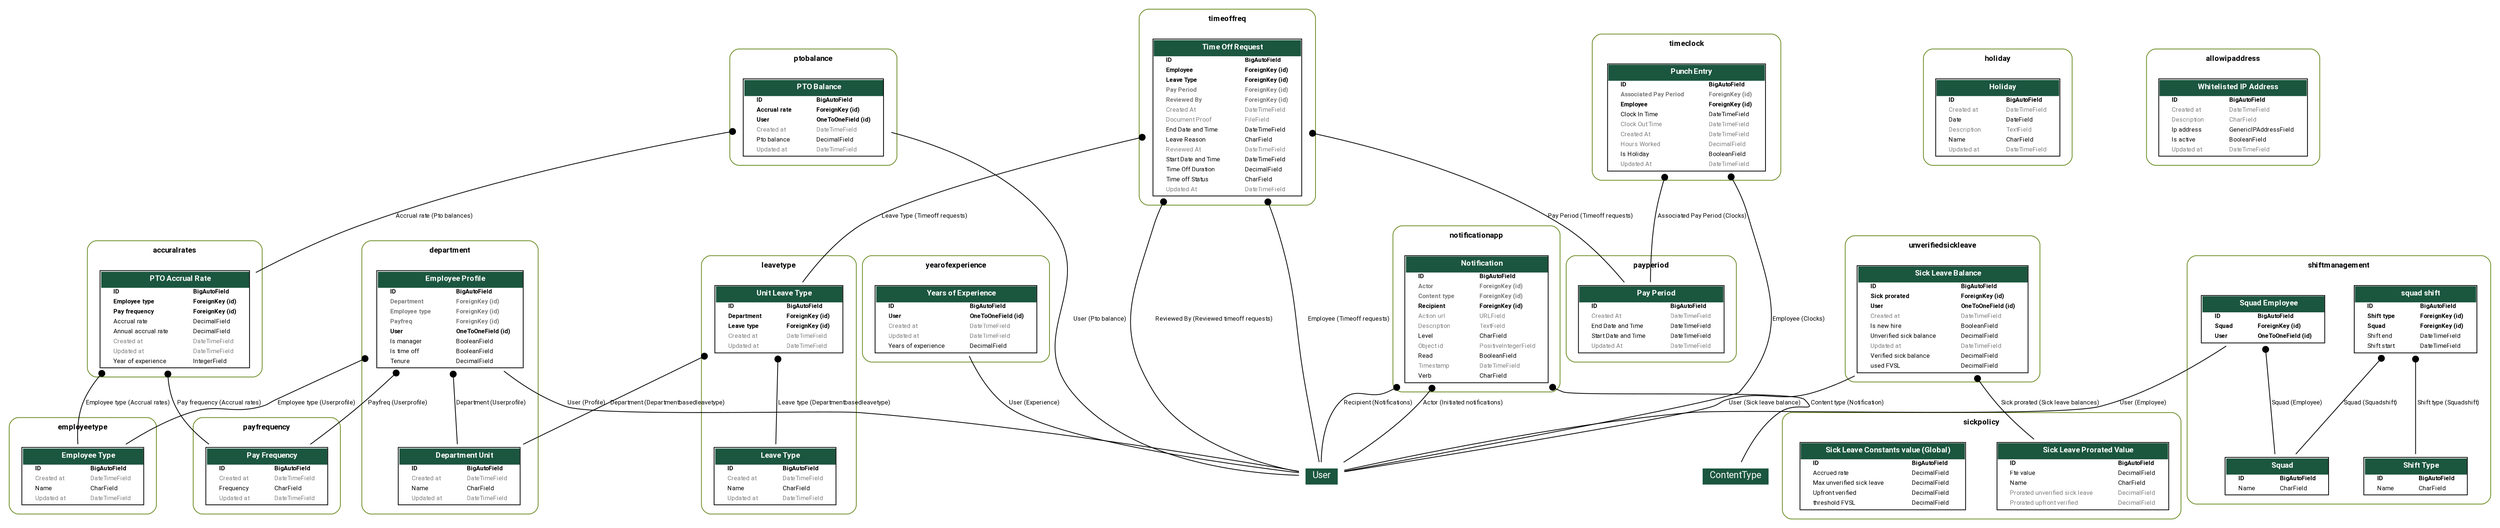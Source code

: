 digraph model_graph {
	graph [bb="0,0,3348,683.5",
		fontname=Roboto,
		fontsize=8,
		rankdir=TB,
		splines=true
	];
	node [fontname=Roboto,
		fontsize=8,
		label="\N",
		shape=plaintext
	];
	edge [fontname=Roboto,
		fontsize=8
	];
	subgraph cluster_department {
		graph [bb="459,14.5,689,372.5",
			color=olivedrab4,
			label=<
          <TABLE BORDER="0" CELLBORDER="0" CELLSPACING="0">
          <TR><TD COLSPAN="2" CELLPADDING="4" ALIGN="CENTER">
          <FONT FACE="Roboto" COLOR="Black" POINT-SIZE="10">
          <B>department</B>
          </FONT>
          </TD></TR>
          </TABLE>
          >,
			lheight=0.27,
			lp="574,358.88",
			lwidth=2.30,
			style=rounded
		];
		department_models_Department	[height=1.1562,
			label=<
      <TABLE BGCOLOR="white" BORDER="1" CELLBORDER="0" CELLSPACING="0">
      <TR><TD COLSPAN="2" CELLPADDING="5" ALIGN="CENTER" BGCOLOR="#1b563f">
      <FONT FACE="Roboto" COLOR="white" POINT-SIZE="10"><B>
      Department Unit
      </B></FONT></TD></TR>
    
    
      <TR><TD ALIGN="LEFT" BORDER="0">
      <FONT FACE="Roboto"><B>ID</B></FONT>
      </TD><TD ALIGN="LEFT">
      <FONT FACE="Roboto"><B>BigAutoField</B></FONT>
      </TD></TR>
    
    
    
      <TR><TD ALIGN="LEFT" BORDER="0">
      <FONT COLOR="#7B7B7B" FACE="Roboto">Created at</FONT>
      </TD><TD ALIGN="LEFT">
      <FONT COLOR="#7B7B7B" FACE="Roboto">DateTimeField</FONT>
      </TD></TR>
    
    
    
      <TR><TD ALIGN="LEFT" BORDER="0">
      <FONT FACE="Roboto">Name</FONT>
      </TD><TD ALIGN="LEFT">
      <FONT FACE="Roboto">CharField</FONT>
      </TD></TR>
    
    
    
      <TR><TD ALIGN="LEFT" BORDER="0">
      <FONT COLOR="#7B7B7B" FACE="Roboto">Updated at</FONT>
      </TD><TD ALIGN="LEFT">
      <FONT COLOR="#7B7B7B" FACE="Roboto">DateTimeField</FONT>
      </TD></TR>
    
    
      </TABLE>
      >,
			pos="588,64.125",
			width=2.3924];
		department_models_UserProfile	[height=1.8785,
			label=<
      <TABLE BGCOLOR="white" BORDER="1" CELLBORDER="0" CELLSPACING="0">
      <TR><TD COLSPAN="2" CELLPADDING="5" ALIGN="CENTER" BGCOLOR="#1b563f">
      <FONT FACE="Roboto" COLOR="white" POINT-SIZE="10"><B>
      Employee Profile
      </B></FONT></TD></TR>
    
    
      <TR><TD ALIGN="LEFT" BORDER="0">
      <FONT FACE="Roboto"><B>ID</B></FONT>
      </TD><TD ALIGN="LEFT">
      <FONT FACE="Roboto"><B>BigAutoField</B></FONT>
      </TD></TR>
    
    
    
      <TR><TD ALIGN="LEFT" BORDER="0">
      <FONT COLOR="#7B7B7B" FACE="Roboto"><B>Department</B></FONT>
      </TD><TD ALIGN="LEFT">
      <FONT COLOR="#7B7B7B" FACE="Roboto"><B>ForeignKey (id)</B></FONT>
      </TD></TR>
    
    
    
      <TR><TD ALIGN="LEFT" BORDER="0">
      <FONT COLOR="#7B7B7B" FACE="Roboto"><B>Employee type</B></FONT>
      </TD><TD ALIGN="LEFT">
      <FONT COLOR="#7B7B7B" FACE="Roboto"><B>ForeignKey (id)</B></FONT>
      </TD></TR>
    
    
    
      <TR><TD ALIGN="LEFT" BORDER="0">
      <FONT COLOR="#7B7B7B" FACE="Roboto"><B>Payfreq</B></FONT>
      </TD><TD ALIGN="LEFT">
      <FONT COLOR="#7B7B7B" FACE="Roboto"><B>ForeignKey (id)</B></FONT>
      </TD></TR>
    
    
    
      <TR><TD ALIGN="LEFT" BORDER="0">
      <FONT FACE="Roboto"><B>User</B></FONT>
      </TD><TD ALIGN="LEFT">
      <FONT FACE="Roboto"><B>OneToOneField (id)</B></FONT>
      </TD></TR>
    
    
    
      <TR><TD ALIGN="LEFT" BORDER="0">
      <FONT FACE="Roboto">Is manager</FONT>
      </TD><TD ALIGN="LEFT">
      <FONT FACE="Roboto">BooleanField</FONT>
      </TD></TR>
    
    
    
      <TR><TD ALIGN="LEFT" BORDER="0">
      <FONT FACE="Roboto">Is time off</FONT>
      </TD><TD ALIGN="LEFT">
      <FONT FACE="Roboto">BooleanField</FONT>
      </TD></TR>
    
    
    
      <TR><TD ALIGN="LEFT" BORDER="0">
      <FONT FACE="Roboto">Tenure</FONT>
      </TD><TD ALIGN="LEFT">
      <FONT FACE="Roboto">DecimalField</FONT>
      </TD></TR>
    
    
      </TABLE>
      >,
			pos="574,269.62",
			width=2.9653];
		department_models_UserProfile -> department_models_Department	[arrowhead=none,
			arrowtail=dot,
			dir=both,
			label=" Department (Userprofile)",
			lp="627.88,160",
			pos="s,578.54,202.23 579.14,193.51 580.01,180.82 580.9,167.79 581.75,155.5 582.87,139.18 584.12,121.21 585.19,105.61"];
	}
	subgraph cluster_payfrequency {
		graph [bb="243,14.5,434,141",
			color=olivedrab4,
			label=<
          <TABLE BORDER="0" CELLBORDER="0" CELLSPACING="0">
          <TR><TD COLSPAN="2" CELLPADDING="4" ALIGN="CENTER">
          <FONT FACE="Roboto" COLOR="Black" POINT-SIZE="10">
          <B>payfrequency</B>
          </FONT>
          </TD></TR>
          </TABLE>
          >,
			lheight=0.27,
			lp="338.5,127.38",
			lwidth=2.43,
			style=rounded
		];
		payfrequency_models_Pay_Frequency	[height=1.1562,
			label=<
      <TABLE BGCOLOR="white" BORDER="1" CELLBORDER="0" CELLSPACING="0">
      <TR><TD COLSPAN="2" CELLPADDING="5" ALIGN="CENTER" BGCOLOR="#1b563f">
      <FONT FACE="Roboto" COLOR="white" POINT-SIZE="10"><B>
      Pay Frequency
      </B></FONT></TD></TR>
    
    
      <TR><TD ALIGN="LEFT" BORDER="0">
      <FONT FACE="Roboto"><B>ID</B></FONT>
      </TD><TD ALIGN="LEFT">
      <FONT FACE="Roboto"><B>BigAutoField</B></FONT>
      </TD></TR>
    
    
    
      <TR><TD ALIGN="LEFT" BORDER="0">
      <FONT COLOR="#7B7B7B" FACE="Roboto">Created at</FONT>
      </TD><TD ALIGN="LEFT">
      <FONT COLOR="#7B7B7B" FACE="Roboto">DateTimeField</FONT>
      </TD></TR>
    
    
    
      <TR><TD ALIGN="LEFT" BORDER="0">
      <FONT FACE="Roboto">Frequency</FONT>
      </TD><TD ALIGN="LEFT">
      <FONT FACE="Roboto">CharField</FONT>
      </TD></TR>
    
    
    
      <TR><TD ALIGN="LEFT" BORDER="0">
      <FONT COLOR="#7B7B7B" FACE="Roboto">Updated at</FONT>
      </TD><TD ALIGN="LEFT">
      <FONT COLOR="#7B7B7B" FACE="Roboto">DateTimeField</FONT>
      </TD></TR>
    
    
      </TABLE>
      >,
			pos="338,64.125",
			width=2.3924];
	}
	subgraph cluster_employeetype {
		graph [bb="8,14.5,201,141",
			color=olivedrab4,
			label=<
          <TABLE BORDER="0" CELLBORDER="0" CELLSPACING="0">
          <TR><TD COLSPAN="2" CELLPADDING="4" ALIGN="CENTER">
          <FONT FACE="Roboto" COLOR="Black" POINT-SIZE="10">
          <B>employeetype</B>
          </FONT>
          </TD></TR>
          </TABLE>
          >,
			lheight=0.27,
			lp="104.5,127.38",
			lwidth=2.47,
			style=rounded
		];
		employeetype_models_EmployeeType	[height=1.1562,
			label=<
      <TABLE BGCOLOR="white" BORDER="1" CELLBORDER="0" CELLSPACING="0">
      <TR><TD COLSPAN="2" CELLPADDING="5" ALIGN="CENTER" BGCOLOR="#1b563f">
      <FONT FACE="Roboto" COLOR="white" POINT-SIZE="10"><B>
      Employee Type
      </B></FONT></TD></TR>
    
    
      <TR><TD ALIGN="LEFT" BORDER="0">
      <FONT FACE="Roboto"><B>ID</B></FONT>
      </TD><TD ALIGN="LEFT">
      <FONT FACE="Roboto"><B>BigAutoField</B></FONT>
      </TD></TR>
    
    
    
      <TR><TD ALIGN="LEFT" BORDER="0">
      <FONT COLOR="#7B7B7B" FACE="Roboto">Created at</FONT>
      </TD><TD ALIGN="LEFT">
      <FONT COLOR="#7B7B7B" FACE="Roboto">DateTimeField</FONT>
      </TD></TR>
    
    
    
      <TR><TD ALIGN="LEFT" BORDER="0">
      <FONT FACE="Roboto">Name</FONT>
      </TD><TD ALIGN="LEFT">
      <FONT FACE="Roboto">CharField</FONT>
      </TD></TR>
    
    
    
      <TR><TD ALIGN="LEFT" BORDER="0">
      <FONT COLOR="#7B7B7B" FACE="Roboto">Updated at</FONT>
      </TD><TD ALIGN="LEFT">
      <FONT COLOR="#7B7B7B" FACE="Roboto">DateTimeField</FONT>
      </TD></TR>
    
    
      </TABLE>
      >,
			pos="104,64.125",
			width=2.3924];
	}
	subgraph cluster_yearofexperience {
		graph [bb="1108,213.5,1350,353",
			color=olivedrab4,
			label=<
          <TABLE BORDER="0" CELLBORDER="0" CELLSPACING="0">
          <TR><TD COLSPAN="2" CELLPADDING="4" ALIGN="CENTER">
          <FONT FACE="Roboto" COLOR="Black" POINT-SIZE="10">
          <B>yearofexperience</B>
          </FONT>
          </TD></TR>
          </TABLE>
          >,
			lheight=0.27,
			lp="1229,339.38",
			lwidth=2.66,
			style=rounded
		];
		yearofexperience_models_YearOfExperience	[height=1.3368,
			label=<
      <TABLE BGCOLOR="white" BORDER="1" CELLBORDER="0" CELLSPACING="0">
      <TR><TD COLSPAN="2" CELLPADDING="5" ALIGN="CENTER" BGCOLOR="#1b563f">
      <FONT FACE="Roboto" COLOR="white" POINT-SIZE="10"><B>
      Years of Experience
      </B></FONT></TD></TR>
    
    
      <TR><TD ALIGN="LEFT" BORDER="0">
      <FONT FACE="Roboto"><B>ID</B></FONT>
      </TD><TD ALIGN="LEFT">
      <FONT FACE="Roboto"><B>BigAutoField</B></FONT>
      </TD></TR>
    
    
    
      <TR><TD ALIGN="LEFT" BORDER="0">
      <FONT FACE="Roboto"><B>User</B></FONT>
      </TD><TD ALIGN="LEFT">
      <FONT FACE="Roboto"><B>OneToOneField (id)</B></FONT>
      </TD></TR>
    
    
    
      <TR><TD ALIGN="LEFT" BORDER="0">
      <FONT COLOR="#7B7B7B" FACE="Roboto">Created at</FONT>
      </TD><TD ALIGN="LEFT">
      <FONT COLOR="#7B7B7B" FACE="Roboto">DateTimeField</FONT>
      </TD></TR>
    
    
    
      <TR><TD ALIGN="LEFT" BORDER="0">
      <FONT COLOR="#7B7B7B" FACE="Roboto">Updated at</FONT>
      </TD><TD ALIGN="LEFT">
      <FONT COLOR="#7B7B7B" FACE="Roboto">DateTimeField</FONT>
      </TD></TR>
    
    
    
      <TR><TD ALIGN="LEFT" BORDER="0">
      <FONT FACE="Roboto">Years of experience</FONT>
      </TD><TD ALIGN="LEFT">
      <FONT FACE="Roboto">DecimalField</FONT>
      </TD></TR>
    
    
      </TABLE>
      >,
			pos="1229,269.62",
			width=3.1424];
	}
	subgraph cluster_accuralrates {
		graph [bb="112,194,338,372.5",
			color=olivedrab4,
			label=<
          <TABLE BORDER="0" CELLBORDER="0" CELLSPACING="0">
          <TR><TD COLSPAN="2" CELLPADDING="4" ALIGN="CENTER">
          <FONT FACE="Roboto" COLOR="Black" POINT-SIZE="10">
          <B>accuralrates</B>
          </FONT>
          </TD></TR>
          </TABLE>
          >,
			lheight=0.27,
			lp="225,358.88",
			lwidth=2.35,
			style=rounded
		];
		accuralrates_models_AccrualRates	[height=1.8785,
			label=<
      <TABLE BGCOLOR="white" BORDER="1" CELLBORDER="0" CELLSPACING="0">
      <TR><TD COLSPAN="2" CELLPADDING="5" ALIGN="CENTER" BGCOLOR="#1b563f">
      <FONT FACE="Roboto" COLOR="white" POINT-SIZE="10"><B>
      PTO Accrual Rate
      </B></FONT></TD></TR>
    
    
      <TR><TD ALIGN="LEFT" BORDER="0">
      <FONT FACE="Roboto"><B>ID</B></FONT>
      </TD><TD ALIGN="LEFT">
      <FONT FACE="Roboto"><B>BigAutoField</B></FONT>
      </TD></TR>
    
    
    
      <TR><TD ALIGN="LEFT" BORDER="0">
      <FONT FACE="Roboto"><B>Employee type</B></FONT>
      </TD><TD ALIGN="LEFT">
      <FONT FACE="Roboto"><B>ForeignKey (id)</B></FONT>
      </TD></TR>
    
    
    
      <TR><TD ALIGN="LEFT" BORDER="0">
      <FONT FACE="Roboto"><B>Pay frequency</B></FONT>
      </TD><TD ALIGN="LEFT">
      <FONT FACE="Roboto"><B>ForeignKey (id)</B></FONT>
      </TD></TR>
    
    
    
      <TR><TD ALIGN="LEFT" BORDER="0">
      <FONT FACE="Roboto">Accrual rate</FONT>
      </TD><TD ALIGN="LEFT">
      <FONT FACE="Roboto">DecimalField</FONT>
      </TD></TR>
    
    
    
      <TR><TD ALIGN="LEFT" BORDER="0">
      <FONT FACE="Roboto">Annual accrual rate</FONT>
      </TD><TD ALIGN="LEFT">
      <FONT FACE="Roboto">DecimalField</FONT>
      </TD></TR>
    
    
    
      <TR><TD ALIGN="LEFT" BORDER="0">
      <FONT COLOR="#7B7B7B" FACE="Roboto">Created at</FONT>
      </TD><TD ALIGN="LEFT">
      <FONT COLOR="#7B7B7B" FACE="Roboto">DateTimeField</FONT>
      </TD></TR>
    
    
    
      <TR><TD ALIGN="LEFT" BORDER="0">
      <FONT COLOR="#7B7B7B" FACE="Roboto">Updated at</FONT>
      </TD><TD ALIGN="LEFT">
      <FONT COLOR="#7B7B7B" FACE="Roboto">DateTimeField</FONT>
      </TD></TR>
    
    
    
      <TR><TD ALIGN="LEFT" BORDER="0">
      <FONT FACE="Roboto">Year of experience</FONT>
      </TD><TD ALIGN="LEFT">
      <FONT FACE="Roboto">IntegerField</FONT>
      </TD></TR>
    
    
      </TABLE>
      >,
			pos="225,269.62",
			width=2.9236];
	}
	subgraph cluster_ptobalance {
		graph [bb="938,471,1158,623.5",
			color=olivedrab4,
			label=<
          <TABLE BORDER="0" CELLBORDER="0" CELLSPACING="0">
          <TR><TD COLSPAN="2" CELLPADDING="4" ALIGN="CENTER">
          <FONT FACE="Roboto" COLOR="Black" POINT-SIZE="10">
          <B>ptobalance</B>
          </FONT>
          </TD></TR>
          </TABLE>
          >,
			lheight=0.27,
			lp="1048,609.88",
			lwidth=2.28,
			style=rounded
		];
		ptobalance_models_PTOBalance	[height=1.5174,
			label=<
      <TABLE BGCOLOR="white" BORDER="1" CELLBORDER="0" CELLSPACING="0">
      <TR><TD COLSPAN="2" CELLPADDING="5" ALIGN="CENTER" BGCOLOR="#1b563f">
      <FONT FACE="Roboto" COLOR="white" POINT-SIZE="10"><B>
      PTO Balance
      </B></FONT></TD></TR>
    
    
      <TR><TD ALIGN="LEFT" BORDER="0">
      <FONT FACE="Roboto"><B>ID</B></FONT>
      </TD><TD ALIGN="LEFT">
      <FONT FACE="Roboto"><B>BigAutoField</B></FONT>
      </TD></TR>
    
    
    
      <TR><TD ALIGN="LEFT" BORDER="0">
      <FONT FACE="Roboto"><B>Accrual rate</B></FONT>
      </TD><TD ALIGN="LEFT">
      <FONT FACE="Roboto"><B>ForeignKey (id)</B></FONT>
      </TD></TR>
    
    
    
      <TR><TD ALIGN="LEFT" BORDER="0">
      <FONT FACE="Roboto"><B>User</B></FONT>
      </TD><TD ALIGN="LEFT">
      <FONT FACE="Roboto"><B>OneToOneField (id)</B></FONT>
      </TD></TR>
    
    
    
      <TR><TD ALIGN="LEFT" BORDER="0">
      <FONT COLOR="#7B7B7B" FACE="Roboto">Created at</FONT>
      </TD><TD ALIGN="LEFT">
      <FONT COLOR="#7B7B7B" FACE="Roboto">DateTimeField</FONT>
      </TD></TR>
    
    
    
      <TR><TD ALIGN="LEFT" BORDER="0">
      <FONT FACE="Roboto">Pto balance</FONT>
      </TD><TD ALIGN="LEFT">
      <FONT FACE="Roboto">DecimalField</FONT>
      </TD></TR>
    
    
    
      <TR><TD ALIGN="LEFT" BORDER="0">
      <FONT COLOR="#7B7B7B" FACE="Roboto">Updated at</FONT>
      </TD><TD ALIGN="LEFT">
      <FONT COLOR="#7B7B7B" FACE="Roboto">DateTimeField</FONT>
      </TD></TR>
    
    
      </TABLE>
      >,
			pos="1048,533.62",
			width=2.8194];
	}
	subgraph cluster_timeclock {
		graph [bb="2069,451.5,2315,643",
			color=olivedrab4,
			label=<
          <TABLE BORDER="0" CELLBORDER="0" CELLSPACING="0">
          <TR><TD COLSPAN="2" CELLPADDING="4" ALIGN="CENTER">
          <FONT FACE="Roboto" COLOR="Black" POINT-SIZE="10">
          <B>timeclock</B>
          </FONT>
          </TD></TR>
          </TABLE>
          >,
			lheight=0.27,
			lp="2192,629.38",
			lwidth=2.19,
			style=rounded
		];
		timeclock_models_Clock	[height=2.059,
			label=<
      <TABLE BGCOLOR="white" BORDER="1" CELLBORDER="0" CELLSPACING="0">
      <TR><TD COLSPAN="2" CELLPADDING="5" ALIGN="CENTER" BGCOLOR="#1b563f">
      <FONT FACE="Roboto" COLOR="white" POINT-SIZE="10"><B>
      Punch Entry
      </B></FONT></TD></TR>
    
    
      <TR><TD ALIGN="LEFT" BORDER="0">
      <FONT FACE="Roboto"><B>ID</B></FONT>
      </TD><TD ALIGN="LEFT">
      <FONT FACE="Roboto"><B>BigAutoField</B></FONT>
      </TD></TR>
    
    
    
      <TR><TD ALIGN="LEFT" BORDER="0">
      <FONT COLOR="#7B7B7B" FACE="Roboto"><B>Associated Pay Period</B></FONT>
      </TD><TD ALIGN="LEFT">
      <FONT COLOR="#7B7B7B" FACE="Roboto"><B>ForeignKey (id)</B></FONT>
      </TD></TR>
    
    
    
      <TR><TD ALIGN="LEFT" BORDER="0">
      <FONT FACE="Roboto"><B>Employee</B></FONT>
      </TD><TD ALIGN="LEFT">
      <FONT FACE="Roboto"><B>ForeignKey (id)</B></FONT>
      </TD></TR>
    
    
    
      <TR><TD ALIGN="LEFT" BORDER="0">
      <FONT FACE="Roboto">Clock In Time</FONT>
      </TD><TD ALIGN="LEFT">
      <FONT FACE="Roboto">DateTimeField</FONT>
      </TD></TR>
    
    
    
      <TR><TD ALIGN="LEFT" BORDER="0">
      <FONT COLOR="#7B7B7B" FACE="Roboto">Clock Out Time</FONT>
      </TD><TD ALIGN="LEFT">
      <FONT COLOR="#7B7B7B" FACE="Roboto">DateTimeField</FONT>
      </TD></TR>
    
    
    
      <TR><TD ALIGN="LEFT" BORDER="0">
      <FONT COLOR="#7B7B7B" FACE="Roboto">Created At</FONT>
      </TD><TD ALIGN="LEFT">
      <FONT COLOR="#7B7B7B" FACE="Roboto">DateTimeField</FONT>
      </TD></TR>
    
    
    
      <TR><TD ALIGN="LEFT" BORDER="0">
      <FONT COLOR="#7B7B7B" FACE="Roboto">Hours Worked</FONT>
      </TD><TD ALIGN="LEFT">
      <FONT COLOR="#7B7B7B" FACE="Roboto">DecimalField</FONT>
      </TD></TR>
    
    
    
      <TR><TD ALIGN="LEFT" BORDER="0">
      <FONT FACE="Roboto">Is Holiday</FONT>
      </TD><TD ALIGN="LEFT">
      <FONT FACE="Roboto">BooleanField</FONT>
      </TD></TR>
    
    
    
      <TR><TD ALIGN="LEFT" BORDER="0">
      <FONT COLOR="#7B7B7B" FACE="Roboto">Updated At</FONT>
      </TD><TD ALIGN="LEFT">
      <FONT COLOR="#7B7B7B" FACE="Roboto">DateTimeField</FONT>
      </TD></TR>
    
    
      </TABLE>
      >,
			pos="2192,533.62",
			width=3.1944];
	}
	subgraph cluster_shiftmanagement {
		graph [bb="2944,27.5,3340,353",
			color=olivedrab4,
			label=<
          <TABLE BORDER="0" CELLBORDER="0" CELLSPACING="0">
          <TR><TD COLSPAN="2" CELLPADDING="4" ALIGN="CENTER">
          <FONT FACE="Roboto" COLOR="Black" POINT-SIZE="10">
          <B>shiftmanagement</B>
          </FONT>
          </TD></TR>
          </TABLE>
          >,
			lheight=0.27,
			lp="3142,339.38",
			lwidth=2.68,
			style=rounded
		];
		shiftmanagement_models_Squad	[height=0.79514,
			label=<
      <TABLE BGCOLOR="white" BORDER="1" CELLBORDER="0" CELLSPACING="0">
      <TR><TD COLSPAN="2" CELLPADDING="5" ALIGN="CENTER" BGCOLOR="#1b563f">
      <FONT FACE="Roboto" COLOR="white" POINT-SIZE="10"><B>
      Squad
      </B></FONT></TD></TR>
    
    
      <TR><TD ALIGN="LEFT" BORDER="0">
      <FONT FACE="Roboto"><B>ID</B></FONT>
      </TD><TD ALIGN="LEFT">
      <FONT FACE="Roboto"><B>BigAutoField</B></FONT>
      </TD></TR>
    
    
    
      <TR><TD ALIGN="LEFT" BORDER="0">
      <FONT FACE="Roboto">Name</FONT>
      </TD><TD ALIGN="LEFT">
      <FONT FACE="Roboto">CharField</FONT>
      </TD></TR>
    
    
      </TABLE>
      >,
			pos="3057,64.125",
			width=2.1424];
		shiftmanagement_models_ShiftType	[height=0.79514,
			label=<
      <TABLE BGCOLOR="white" BORDER="1" CELLBORDER="0" CELLSPACING="0">
      <TR><TD COLSPAN="2" CELLPADDING="5" ALIGN="CENTER" BGCOLOR="#1b563f">
      <FONT FACE="Roboto" COLOR="white" POINT-SIZE="10"><B>
      Shift Type
      </B></FONT></TD></TR>
    
    
      <TR><TD ALIGN="LEFT" BORDER="0">
      <FONT FACE="Roboto"><B>ID</B></FONT>
      </TD><TD ALIGN="LEFT">
      <FONT FACE="Roboto"><B>BigAutoField</B></FONT>
      </TD></TR>
    
    
    
      <TR><TD ALIGN="LEFT" BORDER="0">
      <FONT FACE="Roboto">Name</FONT>
      </TD><TD ALIGN="LEFT">
      <FONT FACE="Roboto">CharField</FONT>
      </TD></TR>
    
    
      </TABLE>
      >,
			pos="3242,64.125",
			width=2.1424];
		shiftmanagement_models_Employee	[height=0.97569,
			label=<
      <TABLE BGCOLOR="white" BORDER="1" CELLBORDER="0" CELLSPACING="0">
      <TR><TD COLSPAN="2" CELLPADDING="5" ALIGN="CENTER" BGCOLOR="#1b563f">
      <FONT FACE="Roboto" COLOR="white" POINT-SIZE="10"><B>
      Squad Employee
      </B></FONT></TD></TR>
    
    
      <TR><TD ALIGN="LEFT" BORDER="0">
      <FONT FACE="Roboto"><B>ID</B></FONT>
      </TD><TD ALIGN="LEFT">
      <FONT FACE="Roboto"><B>BigAutoField</B></FONT>
      </TD></TR>
    
    
    
      <TR><TD ALIGN="LEFT" BORDER="0">
      <FONT FACE="Roboto"><B>Squad</B></FONT>
      </TD><TD ALIGN="LEFT">
      <FONT FACE="Roboto"><B>ForeignKey (id)</B></FONT>
      </TD></TR>
    
    
    
      <TR><TD ALIGN="LEFT" BORDER="0">
      <FONT FACE="Roboto"><B>User</B></FONT>
      </TD><TD ALIGN="LEFT">
      <FONT FACE="Roboto"><B>OneToOneField (id)</B></FONT>
      </TD></TR>
    
    
      </TABLE>
      >,
			pos="3043,269.62",
			width=2.5174];
		shiftmanagement_models_Employee -> shiftmanagement_models_Squad	[arrowhead=none,
			arrowtail=dot,
			dir=both,
			label=" Squad (Employee)",
			lp="3084.9,160",
			pos="s,3045.3,234.56 3045.9,225.78 3048.7,185.57 3052.8,126.63 3055.1,92.442"];
		shiftmanagement_models_SquadShift	[height=1.3368,
			label=<
      <TABLE BGCOLOR="white" BORDER="1" CELLBORDER="0" CELLSPACING="0">
      <TR><TD COLSPAN="2" CELLPADDING="5" ALIGN="CENTER" BGCOLOR="#1b563f">
      <FONT FACE="Roboto" COLOR="white" POINT-SIZE="10"><B>
      squad shift
      </B></FONT></TD></TR>
    
    
      <TR><TD ALIGN="LEFT" BORDER="0">
      <FONT FACE="Roboto"><B>ID</B></FONT>
      </TD><TD ALIGN="LEFT">
      <FONT FACE="Roboto"><B>BigAutoField</B></FONT>
      </TD></TR>
    
    
    
      <TR><TD ALIGN="LEFT" BORDER="0">
      <FONT FACE="Roboto"><B>Shift type</B></FONT>
      </TD><TD ALIGN="LEFT">
      <FONT FACE="Roboto"><B>ForeignKey (id)</B></FONT>
      </TD></TR>
    
    
    
      <TR><TD ALIGN="LEFT" BORDER="0">
      <FONT FACE="Roboto"><B>Squad</B></FONT>
      </TD><TD ALIGN="LEFT">
      <FONT FACE="Roboto"><B>ForeignKey (id)</B></FONT>
      </TD></TR>
    
    
    
      <TR><TD ALIGN="LEFT" BORDER="0">
      <FONT FACE="Roboto">Shift end</FONT>
      </TD><TD ALIGN="LEFT">
      <FONT FACE="Roboto">DateTimeField</FONT>
      </TD></TR>
    
    
    
      <TR><TD ALIGN="LEFT" BORDER="0">
      <FONT FACE="Roboto">Shift start</FONT>
      </TD><TD ALIGN="LEFT">
      <FONT FACE="Roboto">DateTimeField</FONT>
      </TD></TR>
    
    
      </TABLE>
      >,
			pos="3242,269.62",
			width=2.4965];
		shiftmanagement_models_SquadShift -> shiftmanagement_models_Squad	[arrowhead=none,
			arrowtail=dot,
			dir=both,
			label=" Squad (Squadshift)",
			lp="3179.6,160",
			pos="s,3199.3,221.68 3193.7,215.48 3157.9,176.15 3110.7,124.15 3082.1,92.747"];
		shiftmanagement_models_SquadShift -> shiftmanagement_models_ShiftType	[arrowhead=none,
			arrowtail=dot,
			dir=both,
			label=" Shift type (Squadshift)",
			lp="3282.5,160",
			pos="s,3242,221.68 3242,213.04 3242,174.02 3242,123.5 3242,92.747"];
	}
	subgraph cluster_leavetype {
		graph [bb="896,14.5,1100,353",
			color=olivedrab4,
			label=<
          <TABLE BORDER="0" CELLBORDER="0" CELLSPACING="0">
          <TR><TD COLSPAN="2" CELLPADDING="4" ALIGN="CENTER">
          <FONT FACE="Roboto" COLOR="Black" POINT-SIZE="10">
          <B>leavetype</B>
          </FONT>
          </TD></TR>
          </TABLE>
          >,
			lheight=0.27,
			lp="998,339.38",
			lwidth=2.17,
			style=rounded
		];
		leavetype_models_LeaveType	[height=1.1562,
			label=<
      <TABLE BGCOLOR="white" BORDER="1" CELLBORDER="0" CELLSPACING="0">
      <TR><TD COLSPAN="2" CELLPADDING="5" ALIGN="CENTER" BGCOLOR="#1b563f">
      <FONT FACE="Roboto" COLOR="white" POINT-SIZE="10"><B>
      Leave Type
      </B></FONT></TD></TR>
    
    
      <TR><TD ALIGN="LEFT" BORDER="0">
      <FONT FACE="Roboto"><B>ID</B></FONT>
      </TD><TD ALIGN="LEFT">
      <FONT FACE="Roboto"><B>BigAutoField</B></FONT>
      </TD></TR>
    
    
    
      <TR><TD ALIGN="LEFT" BORDER="0">
      <FONT COLOR="#7B7B7B" FACE="Roboto">Created at</FONT>
      </TD><TD ALIGN="LEFT">
      <FONT COLOR="#7B7B7B" FACE="Roboto">DateTimeField</FONT>
      </TD></TR>
    
    
    
      <TR><TD ALIGN="LEFT" BORDER="0">
      <FONT FACE="Roboto">Name</FONT>
      </TD><TD ALIGN="LEFT">
      <FONT FACE="Roboto">CharField</FONT>
      </TD></TR>
    
    
    
      <TR><TD ALIGN="LEFT" BORDER="0">
      <FONT COLOR="#7B7B7B" FACE="Roboto">Updated at</FONT>
      </TD><TD ALIGN="LEFT">
      <FONT COLOR="#7B7B7B" FACE="Roboto">DateTimeField</FONT>
      </TD></TR>
    
    
      </TABLE>
      >,
			pos="990,64.125",
			width=2.3924];
		leavetype_models_DepartmentBasedLeaveType	[height=1.3368,
			label=<
      <TABLE BGCOLOR="white" BORDER="1" CELLBORDER="0" CELLSPACING="0">
      <TR><TD COLSPAN="2" CELLPADDING="5" ALIGN="CENTER" BGCOLOR="#1b563f">
      <FONT FACE="Roboto" COLOR="white" POINT-SIZE="10"><B>
      Unit Leave Type
      </B></FONT></TD></TR>
    
    
      <TR><TD ALIGN="LEFT" BORDER="0">
      <FONT FACE="Roboto"><B>ID</B></FONT>
      </TD><TD ALIGN="LEFT">
      <FONT FACE="Roboto"><B>BigAutoField</B></FONT>
      </TD></TR>
    
    
    
      <TR><TD ALIGN="LEFT" BORDER="0">
      <FONT FACE="Roboto"><B>Department</B></FONT>
      </TD><TD ALIGN="LEFT">
      <FONT FACE="Roboto"><B>ForeignKey (id)</B></FONT>
      </TD></TR>
    
    
    
      <TR><TD ALIGN="LEFT" BORDER="0">
      <FONT FACE="Roboto"><B>Leave type</B></FONT>
      </TD><TD ALIGN="LEFT">
      <FONT FACE="Roboto"><B>ForeignKey (id)</B></FONT>
      </TD></TR>
    
    
    
      <TR><TD ALIGN="LEFT" BORDER="0">
      <FONT COLOR="#7B7B7B" FACE="Roboto">Created at</FONT>
      </TD><TD ALIGN="LEFT">
      <FONT COLOR="#7B7B7B" FACE="Roboto">DateTimeField</FONT>
      </TD></TR>
    
    
    
      <TR><TD ALIGN="LEFT" BORDER="0">
      <FONT COLOR="#7B7B7B" FACE="Roboto">Updated at</FONT>
      </TD><TD ALIGN="LEFT">
      <FONT COLOR="#7B7B7B" FACE="Roboto">DateTimeField</FONT>
      </TD></TR>
    
    
      </TABLE>
      >,
			pos="998,269.62",
			width=2.6007];
		leavetype_models_DepartmentBasedLeaveType -> leavetype_models_LeaveType	[arrowhead=none,
			arrowtail=dot,
			dir=both,
			label=" Leave type (Departmentbasedleavetype)",
			lp="1067.6,160",
			pos="s,996.15,221.68 995.81,212.81 994.47,178.89 992.8,136.35 991.59,105.64"];
	}
	subgraph cluster_payperiod {
		graph [bb="2013,213.5,2233,353",
			color=olivedrab4,
			label=<
          <TABLE BORDER="0" CELLBORDER="0" CELLSPACING="0">
          <TR><TD COLSPAN="2" CELLPADDING="4" ALIGN="CENTER">
          <FONT FACE="Roboto" COLOR="Black" POINT-SIZE="10">
          <B>payperiod</B>
          </FONT>
          </TD></TR>
          </TABLE>
          >,
			lheight=0.27,
			lp="2123,339.38",
			lwidth=2.22,
			style=rounded
		];
		payperiod_models_PayPeriod	[height=1.3368,
			label=<
      <TABLE BGCOLOR="white" BORDER="1" CELLBORDER="0" CELLSPACING="0">
      <TR><TD COLSPAN="2" CELLPADDING="5" ALIGN="CENTER" BGCOLOR="#1b563f">
      <FONT FACE="Roboto" COLOR="white" POINT-SIZE="10"><B>
      Pay Period
      </B></FONT></TD></TR>
    
    
      <TR><TD ALIGN="LEFT" BORDER="0">
      <FONT FACE="Roboto"><B>ID</B></FONT>
      </TD><TD ALIGN="LEFT">
      <FONT FACE="Roboto"><B>BigAutoField</B></FONT>
      </TD></TR>
    
    
    
      <TR><TD ALIGN="LEFT" BORDER="0">
      <FONT COLOR="#7B7B7B" FACE="Roboto">Created At</FONT>
      </TD><TD ALIGN="LEFT">
      <FONT COLOR="#7B7B7B" FACE="Roboto">DateTimeField</FONT>
      </TD></TR>
    
    
    
      <TR><TD ALIGN="LEFT" BORDER="0">
      <FONT FACE="Roboto">End Date and Time</FONT>
      </TD><TD ALIGN="LEFT">
      <FONT FACE="Roboto">DateTimeField</FONT>
      </TD></TR>
    
    
    
      <TR><TD ALIGN="LEFT" BORDER="0">
      <FONT FACE="Roboto">Start Date and Time</FONT>
      </TD><TD ALIGN="LEFT">
      <FONT FACE="Roboto">DateTimeField</FONT>
      </TD></TR>
    
    
    
      <TR><TD ALIGN="LEFT" BORDER="0">
      <FONT COLOR="#7B7B7B" FACE="Roboto">Updated At</FONT>
      </TD><TD ALIGN="LEFT">
      <FONT COLOR="#7B7B7B" FACE="Roboto">DateTimeField</FONT>
      </TD></TR>
    
    
      </TABLE>
      >,
			pos="2123,269.62",
			width=2.8403];
	}
	subgraph cluster_holiday {
		graph [bb="2565,471,2753,623.5",
			color=olivedrab4,
			label=<
          <TABLE BORDER="0" CELLBORDER="0" CELLSPACING="0">
          <TR><TD COLSPAN="2" CELLPADDING="4" ALIGN="CENTER">
          <FONT FACE="Roboto" COLOR="Black" POINT-SIZE="10">
          <B>holiday</B>
          </FONT>
          </TD></TR>
          </TABLE>
          >,
			lheight=0.27,
			lp="2659,609.88",
			lwidth=2.05,
			style=rounded
		];
		holiday_models_Holiday	[height=1.5174,
			label=<
      <TABLE BGCOLOR="white" BORDER="1" CELLBORDER="0" CELLSPACING="0">
      <TR><TD COLSPAN="2" CELLPADDING="5" ALIGN="CENTER" BGCOLOR="#1b563f">
      <FONT FACE="Roboto" COLOR="white" POINT-SIZE="10"><B>
      Holiday
      </B></FONT></TD></TR>
    
    
      <TR><TD ALIGN="LEFT" BORDER="0">
      <FONT FACE="Roboto"><B>ID</B></FONT>
      </TD><TD ALIGN="LEFT">
      <FONT FACE="Roboto"><B>BigAutoField</B></FONT>
      </TD></TR>
    
    
    
      <TR><TD ALIGN="LEFT" BORDER="0">
      <FONT COLOR="#7B7B7B" FACE="Roboto">Created at</FONT>
      </TD><TD ALIGN="LEFT">
      <FONT COLOR="#7B7B7B" FACE="Roboto">DateTimeField</FONT>
      </TD></TR>
    
    
    
      <TR><TD ALIGN="LEFT" BORDER="0">
      <FONT FACE="Roboto">Date</FONT>
      </TD><TD ALIGN="LEFT">
      <FONT FACE="Roboto">DateField</FONT>
      </TD></TR>
    
    
    
      <TR><TD ALIGN="LEFT" BORDER="0">
      <FONT COLOR="#7B7B7B" FACE="Roboto">Description</FONT>
      </TD><TD ALIGN="LEFT">
      <FONT COLOR="#7B7B7B" FACE="Roboto">TextField</FONT>
      </TD></TR>
    
    
    
      <TR><TD ALIGN="LEFT" BORDER="0">
      <FONT FACE="Roboto">Name</FONT>
      </TD><TD ALIGN="LEFT">
      <FONT FACE="Roboto">CharField</FONT>
      </TD></TR>
    
    
    
      <TR><TD ALIGN="LEFT" BORDER="0">
      <FONT COLOR="#7B7B7B" FACE="Roboto">Updated at</FONT>
      </TD><TD ALIGN="LEFT">
      <FONT COLOR="#7B7B7B" FACE="Roboto">DateTimeField</FONT>
      </TD></TR>
    
    
      </TABLE>
      >,
			pos="2659,533.62",
			width=2.3924];
	}
	subgraph cluster_allowipaddress {
		graph [bb="2882,471,3100,623.5",
			color=olivedrab4,
			label=<
          <TABLE BORDER="0" CELLBORDER="0" CELLSPACING="0">
          <TR><TD COLSPAN="2" CELLPADDING="4" ALIGN="CENTER">
          <FONT FACE="Roboto" COLOR="Black" POINT-SIZE="10">
          <B>allowipaddress</B>
          </FONT>
          </TD></TR>
          </TABLE>
          >,
			lheight=0.27,
			lp="2991,609.88",
			lwidth=2.55,
			style=rounded
		];
		allowipaddress_models_AllowIpAddress	[height=1.5174,
			label=<
      <TABLE BGCOLOR="white" BORDER="1" CELLBORDER="0" CELLSPACING="0">
      <TR><TD COLSPAN="2" CELLPADDING="5" ALIGN="CENTER" BGCOLOR="#1b563f">
      <FONT FACE="Roboto" COLOR="white" POINT-SIZE="10"><B>
      Whitelisted IP Address
      </B></FONT></TD></TR>
    
    
      <TR><TD ALIGN="LEFT" BORDER="0">
      <FONT FACE="Roboto"><B>ID</B></FONT>
      </TD><TD ALIGN="LEFT">
      <FONT FACE="Roboto"><B>BigAutoField</B></FONT>
      </TD></TR>
    
    
    
      <TR><TD ALIGN="LEFT" BORDER="0">
      <FONT COLOR="#7B7B7B" FACE="Roboto">Created at</FONT>
      </TD><TD ALIGN="LEFT">
      <FONT COLOR="#7B7B7B" FACE="Roboto">DateTimeField</FONT>
      </TD></TR>
    
    
    
      <TR><TD ALIGN="LEFT" BORDER="0">
      <FONT COLOR="#7B7B7B" FACE="Roboto">Description</FONT>
      </TD><TD ALIGN="LEFT">
      <FONT COLOR="#7B7B7B" FACE="Roboto">CharField</FONT>
      </TD></TR>
    
    
    
      <TR><TD ALIGN="LEFT" BORDER="0">
      <FONT FACE="Roboto">Ip address</FONT>
      </TD><TD ALIGN="LEFT">
      <FONT FACE="Roboto">GenericIPAddressField</FONT>
      </TD></TR>
    
    
    
      <TR><TD ALIGN="LEFT" BORDER="0">
      <FONT FACE="Roboto">Is active</FONT>
      </TD><TD ALIGN="LEFT">
      <FONT FACE="Roboto">BooleanField</FONT>
      </TD></TR>
    
    
    
      <TR><TD ALIGN="LEFT" BORDER="0">
      <FONT COLOR="#7B7B7B" FACE="Roboto">Updated at</FONT>
      </TD><TD ALIGN="LEFT">
      <FONT COLOR="#7B7B7B" FACE="Roboto">DateTimeField</FONT>
      </TD></TR>
    
    
      </TABLE>
      >,
			pos="2991,533.62",
			width=2.7986];
	}
	subgraph cluster_notificationapp {
		graph [bb="1787,174.5,2005,392",
			color=olivedrab4,
			label=<
          <TABLE BORDER="0" CELLBORDER="0" CELLSPACING="0">
          <TR><TD COLSPAN="2" CELLPADDING="4" ALIGN="CENTER">
          <FONT FACE="Roboto" COLOR="Black" POINT-SIZE="10">
          <B>notificationapp</B>
          </FONT>
          </TD></TR>
          </TABLE>
          >,
			lheight=0.27,
			lp="1896,378.38",
			lwidth=2.54,
			style=rounded
		];
		notificationapp_models_Notification	[height=2.4201,
			label=<
      <TABLE BGCOLOR="white" BORDER="1" CELLBORDER="0" CELLSPACING="0">
      <TR><TD COLSPAN="2" CELLPADDING="5" ALIGN="CENTER" BGCOLOR="#1b563f">
      <FONT FACE="Roboto" COLOR="white" POINT-SIZE="10"><B>
      Notification
      </B></FONT></TD></TR>
    
    
      <TR><TD ALIGN="LEFT" BORDER="0">
      <FONT FACE="Roboto"><B>ID</B></FONT>
      </TD><TD ALIGN="LEFT">
      <FONT FACE="Roboto"><B>BigAutoField</B></FONT>
      </TD></TR>
    
    
    
      <TR><TD ALIGN="LEFT" BORDER="0">
      <FONT COLOR="#7B7B7B" FACE="Roboto"><B>Actor</B></FONT>
      </TD><TD ALIGN="LEFT">
      <FONT COLOR="#7B7B7B" FACE="Roboto"><B>ForeignKey (id)</B></FONT>
      </TD></TR>
    
    
    
      <TR><TD ALIGN="LEFT" BORDER="0">
      <FONT COLOR="#7B7B7B" FACE="Roboto"><B>Content type</B></FONT>
      </TD><TD ALIGN="LEFT">
      <FONT COLOR="#7B7B7B" FACE="Roboto"><B>ForeignKey (id)</B></FONT>
      </TD></TR>
    
    
    
      <TR><TD ALIGN="LEFT" BORDER="0">
      <FONT FACE="Roboto"><B>Recipient</B></FONT>
      </TD><TD ALIGN="LEFT">
      <FONT FACE="Roboto"><B>ForeignKey (id)</B></FONT>
      </TD></TR>
    
    
    
      <TR><TD ALIGN="LEFT" BORDER="0">
      <FONT COLOR="#7B7B7B" FACE="Roboto">Action url</FONT>
      </TD><TD ALIGN="LEFT">
      <FONT COLOR="#7B7B7B" FACE="Roboto">URLField</FONT>
      </TD></TR>
    
    
    
      <TR><TD ALIGN="LEFT" BORDER="0">
      <FONT COLOR="#7B7B7B" FACE="Roboto">Description</FONT>
      </TD><TD ALIGN="LEFT">
      <FONT COLOR="#7B7B7B" FACE="Roboto">TextField</FONT>
      </TD></TR>
    
    
    
      <TR><TD ALIGN="LEFT" BORDER="0">
      <FONT FACE="Roboto">Level</FONT>
      </TD><TD ALIGN="LEFT">
      <FONT FACE="Roboto">CharField</FONT>
      </TD></TR>
    
    
    
      <TR><TD ALIGN="LEFT" BORDER="0">
      <FONT COLOR="#7B7B7B" FACE="Roboto">Object id</FONT>
      </TD><TD ALIGN="LEFT">
      <FONT COLOR="#7B7B7B" FACE="Roboto">PositiveIntegerField</FONT>
      </TD></TR>
    
    
    
      <TR><TD ALIGN="LEFT" BORDER="0">
      <FONT FACE="Roboto">Read</FONT>
      </TD><TD ALIGN="LEFT">
      <FONT FACE="Roboto">BooleanField</FONT>
      </TD></TR>
    
    
    
      <TR><TD ALIGN="LEFT" BORDER="0">
      <FONT COLOR="#7B7B7B" FACE="Roboto">Timestamp</FONT>
      </TD><TD ALIGN="LEFT">
      <FONT COLOR="#7B7B7B" FACE="Roboto">DateTimeField</FONT>
      </TD></TR>
    
    
    
      <TR><TD ALIGN="LEFT" BORDER="0">
      <FONT FACE="Roboto">Verb</FONT>
      </TD><TD ALIGN="LEFT">
      <FONT FACE="Roboto">CharField</FONT>
      </TD></TR>
    
    
      </TABLE>
      >,
			pos="1896,269.62",
			width=2.7986];
	}
	subgraph cluster_sickpolicy {
		graph [bb="2420,8,2936,147.5",
			color=olivedrab4,
			label=<
          <TABLE BORDER="0" CELLBORDER="0" CELLSPACING="0">
          <TR><TD COLSPAN="2" CELLPADDING="4" ALIGN="CENTER">
          <FONT FACE="Roboto" COLOR="Black" POINT-SIZE="10">
          <B>sickpolicy</B>
          </FONT>
          </TD></TR>
          </TABLE>
          >,
			lheight=0.27,
			lp="2678,133.88",
			lwidth=2.23,
			style=rounded
		];
		sickpolicy_models_SickLeaveProratedValue	[height=1.3368,
			label=<
      <TABLE BGCOLOR="white" BORDER="1" CELLBORDER="0" CELLSPACING="0">
      <TR><TD COLSPAN="2" CELLPADDING="5" ALIGN="CENTER" BGCOLOR="#1b563f">
      <FONT FACE="Roboto" COLOR="white" POINT-SIZE="10"><B>
      Sick Leave Prorated Value
      </B></FONT></TD></TR>
    
    
      <TR><TD ALIGN="LEFT" BORDER="0">
      <FONT FACE="Roboto"><B>ID</B></FONT>
      </TD><TD ALIGN="LEFT">
      <FONT FACE="Roboto"><B>BigAutoField</B></FONT>
      </TD></TR>
    
    
    
      <TR><TD ALIGN="LEFT" BORDER="0">
      <FONT FACE="Roboto">Fte value</FONT>
      </TD><TD ALIGN="LEFT">
      <FONT FACE="Roboto">DecimalField</FONT>
      </TD></TR>
    
    
    
      <TR><TD ALIGN="LEFT" BORDER="0">
      <FONT FACE="Roboto">Name</FONT>
      </TD><TD ALIGN="LEFT">
      <FONT FACE="Roboto">CharField</FONT>
      </TD></TR>
    
    
    
      <TR><TD ALIGN="LEFT" BORDER="0">
      <FONT COLOR="#7B7B7B" FACE="Roboto">Prorated unverified sick leave</FONT>
      </TD><TD ALIGN="LEFT">
      <FONT COLOR="#7B7B7B" FACE="Roboto">DecimalField</FONT>
      </TD></TR>
    
    
    
      <TR><TD ALIGN="LEFT" BORDER="0">
      <FONT COLOR="#7B7B7B" FACE="Roboto">Prorated upfront verified</FONT>
      </TD><TD ALIGN="LEFT">
      <FONT COLOR="#7B7B7B" FACE="Roboto">DecimalField</FONT>
      </TD></TR>
    
    
      </TABLE>
      >,
			pos="2546,64.125",
			width=3.2882];
		sickpolicy_models_MaxSickValue	[height=1.3368,
			label=<
      <TABLE BGCOLOR="white" BORDER="1" CELLBORDER="0" CELLSPACING="0">
      <TR><TD COLSPAN="2" CELLPADDING="5" ALIGN="CENTER" BGCOLOR="#1b563f">
      <FONT FACE="Roboto" COLOR="white" POINT-SIZE="10"><B>
      Sick Leave Constants value (Global)
      </B></FONT></TD></TR>
    
    
      <TR><TD ALIGN="LEFT" BORDER="0">
      <FONT FACE="Roboto"><B>ID</B></FONT>
      </TD><TD ALIGN="LEFT">
      <FONT FACE="Roboto"><B>BigAutoField</B></FONT>
      </TD></TR>
    
    
    
      <TR><TD ALIGN="LEFT" BORDER="0">
      <FONT FACE="Roboto">Accrued rate</FONT>
      </TD><TD ALIGN="LEFT">
      <FONT FACE="Roboto">DecimalField</FONT>
      </TD></TR>
    
    
    
      <TR><TD ALIGN="LEFT" BORDER="0">
      <FONT FACE="Roboto">Max unverified sick leave</FONT>
      </TD><TD ALIGN="LEFT">
      <FONT FACE="Roboto">DecimalField</FONT>
      </TD></TR>
    
    
    
      <TR><TD ALIGN="LEFT" BORDER="0">
      <FONT FACE="Roboto">Upfront verified</FONT>
      </TD><TD ALIGN="LEFT">
      <FONT FACE="Roboto">DecimalField</FONT>
      </TD></TR>
    
    
    
      <TR><TD ALIGN="LEFT" BORDER="0">
      <FONT FACE="Roboto">threshold FVSL</FONT>
      </TD><TD ALIGN="LEFT">
      <FONT FACE="Roboto">DecimalField</FONT>
      </TD></TR>
    
    
      </TABLE>
      >,
			pos="2805,64.125",
			width=3.4097];
	}
	subgraph cluster_unverifiedsickleave {
		graph [bb="2371,187.5,2623,379",
			color=olivedrab4,
			label=<
          <TABLE BORDER="0" CELLBORDER="0" CELLSPACING="0">
          <TR><TD COLSPAN="2" CELLPADDING="4" ALIGN="CENTER">
          <FONT FACE="Roboto" COLOR="Black" POINT-SIZE="10">
          <B>unverifiedsickleave</B>
          </FONT>
          </TD></TR>
          </TABLE>
          >,
			lheight=0.27,
			lp="2497,365.38",
			lwidth=2.81,
			style=rounded
		];
		unverifiedsickleave_models_SickLeaveBalance	[height=2.059,
			label=<
      <TABLE BGCOLOR="white" BORDER="1" CELLBORDER="0" CELLSPACING="0">
      <TR><TD COLSPAN="2" CELLPADDING="5" ALIGN="CENTER" BGCOLOR="#1b563f">
      <FONT FACE="Roboto" COLOR="white" POINT-SIZE="10"><B>
      Sick Leave Balance
      </B></FONT></TD></TR>
    
    
      <TR><TD ALIGN="LEFT" BORDER="0">
      <FONT FACE="Roboto"><B>ID</B></FONT>
      </TD><TD ALIGN="LEFT">
      <FONT FACE="Roboto"><B>BigAutoField</B></FONT>
      </TD></TR>
    
    
    
      <TR><TD ALIGN="LEFT" BORDER="0">
      <FONT FACE="Roboto"><B>Sick prorated</B></FONT>
      </TD><TD ALIGN="LEFT">
      <FONT FACE="Roboto"><B>ForeignKey (id)</B></FONT>
      </TD></TR>
    
    
    
      <TR><TD ALIGN="LEFT" BORDER="0">
      <FONT FACE="Roboto"><B>User</B></FONT>
      </TD><TD ALIGN="LEFT">
      <FONT FACE="Roboto"><B>OneToOneField (id)</B></FONT>
      </TD></TR>
    
    
    
      <TR><TD ALIGN="LEFT" BORDER="0">
      <FONT COLOR="#7B7B7B" FACE="Roboto">Created at</FONT>
      </TD><TD ALIGN="LEFT">
      <FONT COLOR="#7B7B7B" FACE="Roboto">DateTimeField</FONT>
      </TD></TR>
    
    
    
      <TR><TD ALIGN="LEFT" BORDER="0">
      <FONT FACE="Roboto">Is new hire</FONT>
      </TD><TD ALIGN="LEFT">
      <FONT FACE="Roboto">BooleanField</FONT>
      </TD></TR>
    
    
    
      <TR><TD ALIGN="LEFT" BORDER="0">
      <FONT FACE="Roboto">Unverified sick balance</FONT>
      </TD><TD ALIGN="LEFT">
      <FONT FACE="Roboto">DecimalField</FONT>
      </TD></TR>
    
    
    
      <TR><TD ALIGN="LEFT" BORDER="0">
      <FONT COLOR="#7B7B7B" FACE="Roboto">Updated at</FONT>
      </TD><TD ALIGN="LEFT">
      <FONT COLOR="#7B7B7B" FACE="Roboto">DateTimeField</FONT>
      </TD></TR>
    
    
    
      <TR><TD ALIGN="LEFT" BORDER="0">
      <FONT FACE="Roboto">Verified sick balance</FONT>
      </TD><TD ALIGN="LEFT">
      <FONT FACE="Roboto">DecimalField</FONT>
      </TD></TR>
    
    
    
      <TR><TD ALIGN="LEFT" BORDER="0">
      <FONT FACE="Roboto">used FVSL</FONT>
      </TD><TD ALIGN="LEFT">
      <FONT FACE="Roboto">DecimalField</FONT>
      </TD></TR>
    
    
      </TABLE>
      >,
			pos="2497,269.62",
			width=3.2882];
	}
	subgraph cluster_timeoffreq {
		graph [bb="1463,419,1693,675.5",
			color=olivedrab4,
			label=<
          <TABLE BORDER="0" CELLBORDER="0" CELLSPACING="0">
          <TR><TD COLSPAN="2" CELLPADDING="4" ALIGN="CENTER">
          <FONT FACE="Roboto" COLOR="Black" POINT-SIZE="10">
          <B>timeoffreq</B>
          </FONT>
          </TD></TR>
          </TABLE>
          >,
			lheight=0.27,
			lp="1578,661.88",
			lwidth=2.23,
			style=rounded
		];
		timeoffreq_models_TimeoffRequest	[height=2.9618,
			label=<
      <TABLE BGCOLOR="white" BORDER="1" CELLBORDER="0" CELLSPACING="0">
      <TR><TD COLSPAN="2" CELLPADDING="5" ALIGN="CENTER" BGCOLOR="#1b563f">
      <FONT FACE="Roboto" COLOR="white" POINT-SIZE="10"><B>
      Time Off Request
      </B></FONT></TD></TR>
    
    
      <TR><TD ALIGN="LEFT" BORDER="0">
      <FONT FACE="Roboto"><B>ID</B></FONT>
      </TD><TD ALIGN="LEFT">
      <FONT FACE="Roboto"><B>BigAutoField</B></FONT>
      </TD></TR>
    
    
    
      <TR><TD ALIGN="LEFT" BORDER="0">
      <FONT FACE="Roboto"><B>Employee</B></FONT>
      </TD><TD ALIGN="LEFT">
      <FONT FACE="Roboto"><B>ForeignKey (id)</B></FONT>
      </TD></TR>
    
    
    
      <TR><TD ALIGN="LEFT" BORDER="0">
      <FONT FACE="Roboto"><B>Leave Type</B></FONT>
      </TD><TD ALIGN="LEFT">
      <FONT FACE="Roboto"><B>ForeignKey (id)</B></FONT>
      </TD></TR>
    
    
    
      <TR><TD ALIGN="LEFT" BORDER="0">
      <FONT COLOR="#7B7B7B" FACE="Roboto"><B>Pay Period</B></FONT>
      </TD><TD ALIGN="LEFT">
      <FONT COLOR="#7B7B7B" FACE="Roboto"><B>ForeignKey (id)</B></FONT>
      </TD></TR>
    
    
    
      <TR><TD ALIGN="LEFT" BORDER="0">
      <FONT COLOR="#7B7B7B" FACE="Roboto"><B>Reviewed By</B></FONT>
      </TD><TD ALIGN="LEFT">
      <FONT COLOR="#7B7B7B" FACE="Roboto"><B>ForeignKey (id)</B></FONT>
      </TD></TR>
    
    
    
      <TR><TD ALIGN="LEFT" BORDER="0">
      <FONT COLOR="#7B7B7B" FACE="Roboto">Created At</FONT>
      </TD><TD ALIGN="LEFT">
      <FONT COLOR="#7B7B7B" FACE="Roboto">DateTimeField</FONT>
      </TD></TR>
    
    
    
      <TR><TD ALIGN="LEFT" BORDER="0">
      <FONT COLOR="#7B7B7B" FACE="Roboto">Document Proof</FONT>
      </TD><TD ALIGN="LEFT">
      <FONT COLOR="#7B7B7B" FACE="Roboto">FileField</FONT>
      </TD></TR>
    
    
    
      <TR><TD ALIGN="LEFT" BORDER="0">
      <FONT FACE="Roboto">End Date and Time</FONT>
      </TD><TD ALIGN="LEFT">
      <FONT FACE="Roboto">DateTimeField</FONT>
      </TD></TR>
    
    
    
      <TR><TD ALIGN="LEFT" BORDER="0">
      <FONT FACE="Roboto">Leave Reason</FONT>
      </TD><TD ALIGN="LEFT">
      <FONT FACE="Roboto">CharField</FONT>
      </TD></TR>
    
    
    
      <TR><TD ALIGN="LEFT" BORDER="0">
      <FONT COLOR="#7B7B7B" FACE="Roboto">Reviewed At</FONT>
      </TD><TD ALIGN="LEFT">
      <FONT COLOR="#7B7B7B" FACE="Roboto">DateTimeField</FONT>
      </TD></TR>
    
    
    
      <TR><TD ALIGN="LEFT" BORDER="0">
      <FONT FACE="Roboto">Start Date and Time</FONT>
      </TD><TD ALIGN="LEFT">
      <FONT FACE="Roboto">DateTimeField</FONT>
      </TD></TR>
    
    
    
      <TR><TD ALIGN="LEFT" BORDER="0">
      <FONT FACE="Roboto">Time Off Duration</FONT>
      </TD><TD ALIGN="LEFT">
      <FONT FACE="Roboto">DecimalField</FONT>
      </TD></TR>
    
    
    
      <TR><TD ALIGN="LEFT" BORDER="0">
      <FONT FACE="Roboto">Time off Status</FONT>
      </TD><TD ALIGN="LEFT">
      <FONT FACE="Roboto">CharField</FONT>
      </TD></TR>
    
    
    
      <TR><TD ALIGN="LEFT" BORDER="0">
      <FONT COLOR="#7B7B7B" FACE="Roboto">Updated At</FONT>
      </TD><TD ALIGN="LEFT">
      <FONT COLOR="#7B7B7B" FACE="Roboto">DateTimeField</FONT>
      </TD></TR>
    
    
      </TABLE>
      >,
			pos="1578,533.62",
			width=2.9653];
	}
	department_models_UserProfile -> payfrequency_models_Pay_Frequency	[arrowhead=none,
		arrowtail=dot,
		dir=both,
		label=" Payfreq (Userprofile)",
		lp="507.47,160",
		pos="s,509.48,202.13 503.38,196.21 489.02,182.34 473.78,168.19 459,155.5 439.01,138.34 416.06,120.72 395.57,105.65"];
	department_models_UserProfile -> employeetype_models_EmployeeType	[arrowhead=none,
		arrowtail=dot,
		dir=both,
		label=" Employee type (Userprofile)",
		lp="404,160",
		pos="s,467.47,218.49 459.75,214.85 425.42,198.68 387.67,180.88 353,164.5 344.55,160.51 343.02,157.93 334,155.5 293.09,144.48 279.27,160.67 \
239,147.5 210.16,138.07 181.07,121.44 157.31,105.57"];
	django_contrib_auth_models_User	[height=0.5,
		label=<
  <TABLE BGCOLOR="white" BORDER="0" CELLBORDER="0" CELLSPACING="0">
  <TR><TD COLSPAN="2" CELLPADDING="4" ALIGN="CENTER" BGCOLOR="#1b563f">
  <FONT FACE="Roboto" POINT-SIZE="12" COLOR="white">User</FONT>
  </TD></TR>
  </TABLE>
  >,
		pos="1699,64.125",
		width=0.8125];
	department_models_UserProfile -> django_contrib_auth_models_User	[arrowhead=none,
		arrowtail=none,
		dir=both,
		label=" User (Profile)",
		lp="751.88,160",
		pos="644.83,202.11 669.01,183.45 697.4,165.53 726.75,155.5 766.42,141.94 1062.2,150.82 1104,147.5 1322.8,130.09 1584.1,85.616 1670,70.357"];
	yearofexperience_models_YearOfExperience -> django_contrib_auth_models_User	[arrowhead=none,
		arrowtail=none,
		dir=both,
		label=" User (Experience)",
		lp="1330.2,160",
		pos="1246.5,221.54 1257.5,198.33 1273.9,171.87 1296.5,155.5 1357.3,111.49 1588.1,78.988 1670,68.631"];
	accuralrates_models_AccrualRates -> payfrequency_models_Pay_Frequency	[arrowhead=none,
		arrowtail=dot,
		dir=both,
		label=" Pay frequency (Accrual rates)",
		lp="280,160",
		pos="s,216.06,202.09 216.54,193.11 217.61,180.11 220.41,167.07 226,155.5 235.46,135.93 251.43,119.22 268.38,105.7"];
	accuralrates_models_AccrualRates -> employeetype_models_EmployeeType	[arrowhead=none,
		arrowtail=dot,
		dir=both,
		label=" Employee type (Accrual rates)",
		lp="164.25,160",
		pos="s,135.61,202.24 129.9,195.68 121.87,186.01 114.8,175.58 109.5,164.5 100.85,146.42 98.91,124.32 99.375,105.56"];
	ptobalance_models_PTOBalance -> accuralrates_models_AccrualRates	[arrowhead=none,
		arrowtail=dot,
		dir=both,
		label=" Accrual rate (Pto balances)",
		lp="550.98,404.5",
		pos="s,946.56,516.63 937.98,515.14 817.04,493.95 618.24,453.29 455,392 412.73,376.13 368.39,354.14 330.05,333.23"];
	ptobalance_models_PTOBalance -> django_contrib_auth_models_User	[arrowhead=none,
		arrowtail=none,
		dir=both,
		label=" User (Pto balance)",
		lp="1415.1,269.62",
		pos="1149.5,513.01 1218.5,494.12 1305.7,458.25 1354,392 1411.4,313.33 1319,250.2 1380.2,174.5 1453.7,83.756 1606.2,68.021 1670,65.496"];
	timeclock_models_Clock -> payperiod_models_PayPeriod	[arrowhead=none,
		arrowtail=dot,
		dir=both,
		label=" Associated Pay Period (Clocks)",
		lp="2190.4,404.5",
		pos="s,2152.4,459.75 2148.8,451.64 2142.9,437.74 2137.5,423.19 2133.8,409 2125.9,379.19 2123.2,344.59 2122.5,317.45"];
	timeclock_models_Clock -> django_contrib_auth_models_User	[arrowhead=none,
		arrowtail=dot,
		dir=both,
		label=" Employee (Clocks)",
		lp="2308.5,269.62",
		pos="s,2230.2,459.56 2233.7,451.47 2268.3,371.56 2302.1,250.71 2237,174.5 2169.8,95.89 1830,71.96 1728,66.494"];
	shiftmanagement_models_Employee -> django_contrib_auth_models_User	[arrowhead=none,
		arrowtail=none,
		dir=both,
		label=" User (Employee)",
		lp="2728.7,160",
		pos="2952.6,235.03 2874.7,207.87 2758.6,171.61 2654,155.5 2576,143.49 2377.7,153.77 2299,147.5 2078.4,129.93 1814.9,85.558 1728.2,70.341"];
	leavetype_models_DepartmentBasedLeaveType -> department_models_Department	[arrowhead=none,
		arrowtail=dot,
		dir=both,
		label=" Department (Departmentbasedleavetype)",
		lp="856.46,160",
		pos="s,904.45,222.19 896.47,218.23 826.56,183.53 734.9,138.04 669.71,105.68"];
	notificationapp_models_Notification -> django_contrib_auth_models_User	[arrowhead=none,
		arrowtail=dot,
		dir=both,
		label=" Actor (Initiated notifications)",
		lp="1873.9,160",
		pos="s,1839.4,182.74 1834.1,176.09 1828.3,168.91 1822.2,161.95 1816,155.5 1787.9,126.23 1749.9,98.662 1725,81.847"];
	notificationapp_models_Notification -> django_contrib_auth_models_User	[arrowhead=none,
		arrowtail=dot,
		dir=both,
		label=" Recipient (Notifications)",
		lp="1768.9,160",
		pos="s,1796.7,182.63 1788.9,178.37 1786.3,177.01 1783.6,175.72 1781,174.5 1758.3,164.04 1744.1,181.39 1725.8,164.5 1702.6,143.22 1698.6,\
104.23 1698.4,81.938"];
	django_contrib_contenttypes_models_ContentType	[height=0.5,
		label=<
  <TABLE BGCOLOR="white" BORDER="0" CELLBORDER="0" CELLSPACING="0">
  <TR><TD COLSPAN="2" CELLPADDING="4" ALIGN="CENTER" BGCOLOR="#1b563f">
  <FONT FACE="Roboto" POINT-SIZE="12" COLOR="white">ContentType</FONT>
  </TD></TR>
  </TABLE>
  >,
		pos="2359,64.125",
		width=1.4062];
	notificationapp_models_Notification -> django_contrib_contenttypes_models_ContentType	[arrowhead=none,
		arrowtail=dot,
		dir=both,
		label=" Content type (Notification)",
		lp="2409.1,160",
		pos="s,1991.4,182.54 1999.3,178.6 2002.5,177.11 2005.7,175.74 2009,174.5 2027,167.69 2341.3,178.02 2355,164.5 2376.6,143.13 2370.4,104.18 \
2364.4,81.914"];
	unverifiedsickleave_models_SickLeaveBalance -> sickpolicy_models_SickLeaveProratedValue	[arrowhead=none,
		arrowtail=dot,
		dir=both,
		label=" Sick prorated (Sick leave balances)",
		lp="2586.3,160",
		pos="s,2514.6,195.73 2516.6,187.17 2522.8,161.68 2529.3,134.42 2534.7,112.14"];
	unverifiedsickleave_models_SickLeaveBalance -> django_contrib_auth_models_User	[arrowhead=none,
		arrowtail=none,
		dir=both,
		label=" User (Sick leave balance)",
		lp="2304.5,160",
		pos="2383.5,195.66 2367.3,187.5 2350.6,180.12 2334,174.5 2301.7,163.55 2290.7,174.13 2258,164.5 2249,161.86 2247.9,158.3 2239,155.5 2049.7,\
96.085 1810.1,73.475 1728,67.153"];
	timeoffreq_models_TimeoffRequest -> leavetype_models_DepartmentBasedLeaveType	[arrowhead=none,
		arrowtail=dot,
		dir=both,
		label=" Leave Type (Timeoff requests)",
		lp="1199.1,404.5",
		pos="s,1471.5,504.41 1463.1,502.13 1332.8,467.02 1134.6,411.67 1104,392 1074.2,372.88 1048,343.02 1029.1,317.7"];
	timeoffreq_models_TimeoffRequest -> payperiod_models_PayPeriod	[arrowhead=none,
		arrowtail=dot,
		dir=both,
		label=" Pay Period (Timeoff requests)",
		lp="2042.6,404.5",
		pos="s,1684.5,513.43 1693.2,511.5 1784.1,491.09 1911.5,453.95 2009,392 2039.7,372.46 2067.8,342.76 2088.4,317.62"];
	timeoffreq_models_TimeoffRequest -> django_contrib_auth_models_User	[arrowhead=none,
		arrowtail=dot,
		dir=both,
		label=" Employee (Timeoff requests)",
		lp="1730.5,269.62",
		pos="s,1627.7,427.31 1630.8,419.02 1634.2,409.97 1637.3,400.9 1640,392 1668.4,298.08 1660.3,271.02 1678,174.5 1684,141.6 1691.5,103.22 \
1695.7,81.786"];
	timeoffreq_models_TimeoffRequest -> django_contrib_auth_models_User	[arrowhead=none,
		arrowtail=dot,
		dir=both,
		label=" Reviewed By (Reviewed timeoff requests)",
		lp="1560.2,269.62",
		pos="s,1498.9,427.23 1495.1,419.39 1490.9,410.4 1487.3,401.23 1484.5,392 1456.5,299.46 1434,256.93 1484.5,174.5 1525.4,107.67 1621.5,\
80.06 1669.9,70.072"];
}
